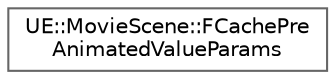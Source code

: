 digraph "Graphical Class Hierarchy"
{
 // INTERACTIVE_SVG=YES
 // LATEX_PDF_SIZE
  bgcolor="transparent";
  edge [fontname=Helvetica,fontsize=10,labelfontname=Helvetica,labelfontsize=10];
  node [fontname=Helvetica,fontsize=10,shape=box,height=0.2,width=0.4];
  rankdir="LR";
  Node0 [id="Node000000",label="UE::MovieScene::FCachePre\lAnimatedValueParams",height=0.2,width=0.4,color="grey40", fillcolor="white", style="filled",URL="$db/d45/structUE_1_1MovieScene_1_1FCachePreAnimatedValueParams.html",tooltip=" "];
}
